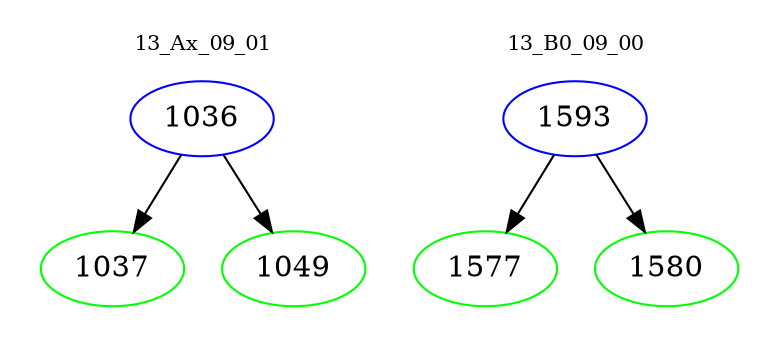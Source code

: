 digraph{
subgraph cluster_0 {
color = white
label = "13_Ax_09_01";
fontsize=10;
T0_1036 [label="1036", color="blue"]
T0_1036 -> T0_1037 [color="black"]
T0_1037 [label="1037", color="green"]
T0_1036 -> T0_1049 [color="black"]
T0_1049 [label="1049", color="green"]
}
subgraph cluster_1 {
color = white
label = "13_B0_09_00";
fontsize=10;
T1_1593 [label="1593", color="blue"]
T1_1593 -> T1_1577 [color="black"]
T1_1577 [label="1577", color="green"]
T1_1593 -> T1_1580 [color="black"]
T1_1580 [label="1580", color="green"]
}
}
